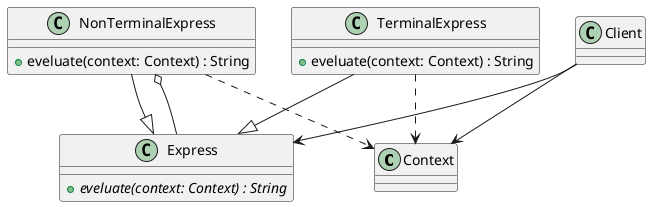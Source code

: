 @startuml

' skinparam classAttributeIconSize 0
' skinparam linetype ortho
' skinparam defaultTextAlignment center
' skinparam dpi 150
' up to down direction

class Context {

}

class Express {
    {abstract} + eveluate(context: Context) : String 
}

class NonTerminalExpress {
     +eveluate(context: Context) : String 
}

class TerminalExpress {
     + eveluate(context: Context) : String 
}

class Client {

}

NonTerminalExpress --|> Express
TerminalExpress --right|> Express

Client --> Context
Client --> Express
NonTerminalExpress o-- Express

NonTerminalExpress ..> Context
TerminalExpress ..> Context




@enduml
